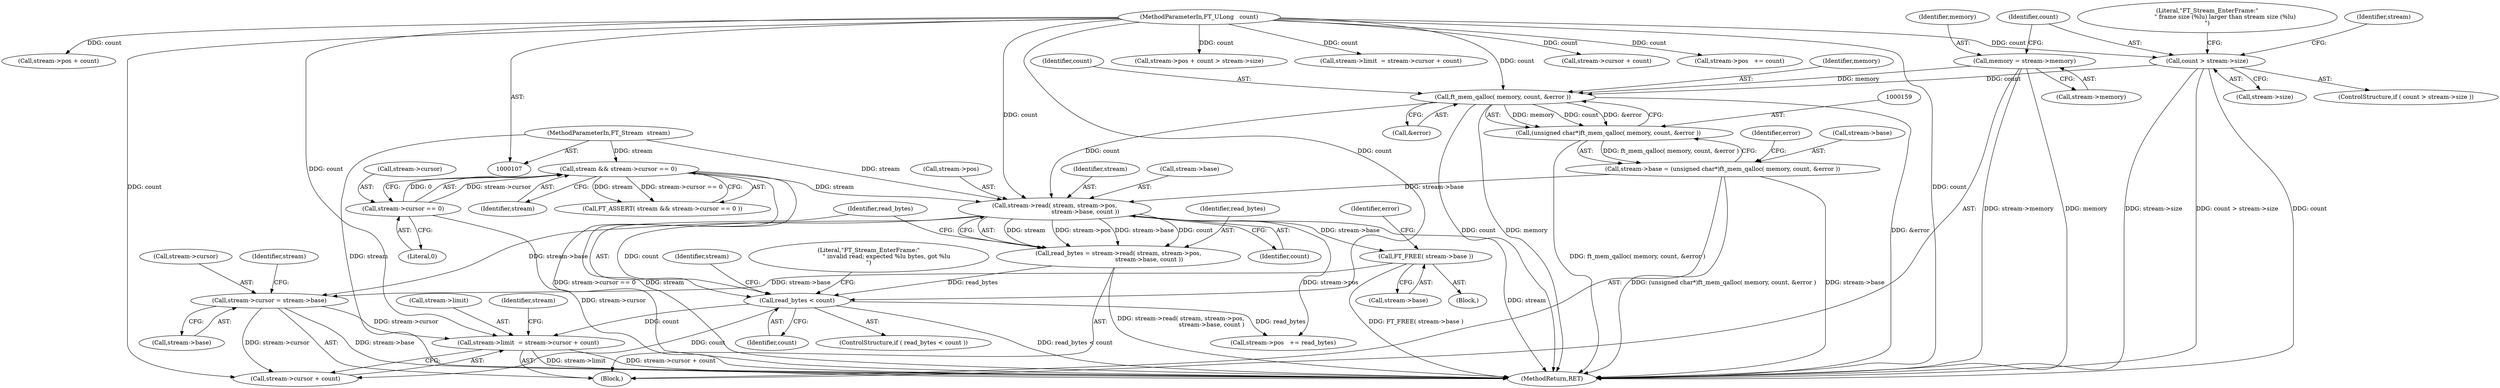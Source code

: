 digraph "0_savannah_45a3c76b547511fa9d97aca34b150a0663257375@integer" {
"1000204" [label="(Call,stream->limit  = stream->cursor + count)"];
"1000197" [label="(Call,stream->cursor = stream->base)"];
"1000190" [label="(Call,FT_FREE( stream->base ))"];
"1000170" [label="(Call,stream->read( stream, stream->pos,\n                                 stream->base, count ))"];
"1000117" [label="(Call,stream && stream->cursor == 0)"];
"1000108" [label="(MethodParameterIn,FT_Stream  stream)"];
"1000119" [label="(Call,stream->cursor == 0)"];
"1000154" [label="(Call,stream->base = (unsigned char*)ft_mem_qalloc( memory, count, &error ))"];
"1000158" [label="(Call,(unsigned char*)ft_mem_qalloc( memory, count, &error ))"];
"1000160" [label="(Call,ft_mem_qalloc( memory, count, &error ))"];
"1000130" [label="(Call,memory = stream->memory)"];
"1000136" [label="(Call,count > stream->size)"];
"1000109" [label="(MethodParameterIn,FT_ULong   count)"];
"1000180" [label="(Call,read_bytes < count)"];
"1000168" [label="(Call,read_bytes = stream->read( stream, stream->pos,\n                                 stream->base, count ))"];
"1000204" [label="(Call,stream->limit  = stream->cursor + count)"];
"1000120" [label="(Call,stream->cursor)"];
"1000109" [label="(MethodParameterIn,FT_ULong   count)"];
"1000137" [label="(Identifier,count)"];
"1000283" [label="(MethodReturn,RET)"];
"1000171" [label="(Identifier,stream)"];
"1000201" [label="(Call,stream->base)"];
"1000160" [label="(Call,ft_mem_qalloc( memory, count, &error ))"];
"1000162" [label="(Identifier,count)"];
"1000198" [label="(Call,stream->cursor)"];
"1000213" [label="(Call,stream->pos   += read_bytes)"];
"1000156" [label="(Identifier,stream)"];
"1000208" [label="(Call,stream->cursor + count)"];
"1000197" [label="(Call,stream->cursor = stream->base)"];
"1000180" [label="(Call,read_bytes < count)"];
"1000229" [label="(Call,stream->pos + count > stream->size)"];
"1000175" [label="(Call,stream->base)"];
"1000118" [label="(Identifier,stream)"];
"1000195" [label="(Identifier,error)"];
"1000178" [label="(Identifier,count)"];
"1000119" [label="(Call,stream->cursor == 0)"];
"1000266" [label="(Call,stream->limit  = stream->cursor + count)"];
"1000182" [label="(Identifier,count)"];
"1000270" [label="(Call,stream->cursor + count)"];
"1000275" [label="(Call,stream->pos   += count)"];
"1000181" [label="(Identifier,read_bytes)"];
"1000170" [label="(Call,stream->read( stream, stream->pos,\n                                 stream->base, count ))"];
"1000163" [label="(Call,&error)"];
"1000190" [label="(Call,FT_FREE( stream->base ))"];
"1000161" [label="(Identifier,memory)"];
"1000186" [label="(Literal,\"FT_Stream_EnterFrame:\"\n                   \" invalid read; expected %lu bytes, got %lu\n\")"];
"1000136" [label="(Call,count > stream->size)"];
"1000131" [label="(Identifier,memory)"];
"1000191" [label="(Call,stream->base)"];
"1000132" [label="(Call,stream->memory)"];
"1000166" [label="(Identifier,error)"];
"1000128" [label="(Block,)"];
"1000183" [label="(Block,)"];
"1000116" [label="(Call,FT_ASSERT( stream && stream->cursor == 0 ))"];
"1000123" [label="(Literal,0)"];
"1000158" [label="(Call,(unsigned char*)ft_mem_qalloc( memory, count, &error ))"];
"1000155" [label="(Call,stream->base)"];
"1000138" [label="(Call,stream->size)"];
"1000179" [label="(ControlStructure,if ( read_bytes < count ))"];
"1000199" [label="(Identifier,stream)"];
"1000206" [label="(Identifier,stream)"];
"1000154" [label="(Call,stream->base = (unsigned char*)ft_mem_qalloc( memory, count, &error ))"];
"1000172" [label="(Call,stream->pos)"];
"1000108" [label="(MethodParameterIn,FT_Stream  stream)"];
"1000215" [label="(Identifier,stream)"];
"1000230" [label="(Call,stream->pos + count)"];
"1000169" [label="(Identifier,read_bytes)"];
"1000205" [label="(Call,stream->limit)"];
"1000135" [label="(ControlStructure,if ( count > stream->size ))"];
"1000117" [label="(Call,stream && stream->cursor == 0)"];
"1000168" [label="(Call,read_bytes = stream->read( stream, stream->pos,\n                                 stream->base, count ))"];
"1000144" [label="(Literal,\"FT_Stream_EnterFrame:\"\n                   \" frame size (%lu) larger than stream size (%lu)\n\")"];
"1000130" [label="(Call,memory = stream->memory)"];
"1000204" -> "1000128"  [label="AST: "];
"1000204" -> "1000208"  [label="CFG: "];
"1000205" -> "1000204"  [label="AST: "];
"1000208" -> "1000204"  [label="AST: "];
"1000215" -> "1000204"  [label="CFG: "];
"1000204" -> "1000283"  [label="DDG: stream->cursor + count"];
"1000204" -> "1000283"  [label="DDG: stream->limit"];
"1000197" -> "1000204"  [label="DDG: stream->cursor"];
"1000180" -> "1000204"  [label="DDG: count"];
"1000109" -> "1000204"  [label="DDG: count"];
"1000197" -> "1000128"  [label="AST: "];
"1000197" -> "1000201"  [label="CFG: "];
"1000198" -> "1000197"  [label="AST: "];
"1000201" -> "1000197"  [label="AST: "];
"1000206" -> "1000197"  [label="CFG: "];
"1000197" -> "1000283"  [label="DDG: stream->base"];
"1000190" -> "1000197"  [label="DDG: stream->base"];
"1000170" -> "1000197"  [label="DDG: stream->base"];
"1000197" -> "1000208"  [label="DDG: stream->cursor"];
"1000190" -> "1000183"  [label="AST: "];
"1000190" -> "1000191"  [label="CFG: "];
"1000191" -> "1000190"  [label="AST: "];
"1000195" -> "1000190"  [label="CFG: "];
"1000190" -> "1000283"  [label="DDG: FT_FREE( stream->base )"];
"1000170" -> "1000190"  [label="DDG: stream->base"];
"1000170" -> "1000168"  [label="AST: "];
"1000170" -> "1000178"  [label="CFG: "];
"1000171" -> "1000170"  [label="AST: "];
"1000172" -> "1000170"  [label="AST: "];
"1000175" -> "1000170"  [label="AST: "];
"1000178" -> "1000170"  [label="AST: "];
"1000168" -> "1000170"  [label="CFG: "];
"1000170" -> "1000283"  [label="DDG: stream"];
"1000170" -> "1000168"  [label="DDG: stream"];
"1000170" -> "1000168"  [label="DDG: stream->pos"];
"1000170" -> "1000168"  [label="DDG: stream->base"];
"1000170" -> "1000168"  [label="DDG: count"];
"1000117" -> "1000170"  [label="DDG: stream"];
"1000108" -> "1000170"  [label="DDG: stream"];
"1000154" -> "1000170"  [label="DDG: stream->base"];
"1000160" -> "1000170"  [label="DDG: count"];
"1000109" -> "1000170"  [label="DDG: count"];
"1000170" -> "1000180"  [label="DDG: count"];
"1000170" -> "1000213"  [label="DDG: stream->pos"];
"1000117" -> "1000116"  [label="AST: "];
"1000117" -> "1000118"  [label="CFG: "];
"1000117" -> "1000119"  [label="CFG: "];
"1000118" -> "1000117"  [label="AST: "];
"1000119" -> "1000117"  [label="AST: "];
"1000116" -> "1000117"  [label="CFG: "];
"1000117" -> "1000283"  [label="DDG: stream"];
"1000117" -> "1000283"  [label="DDG: stream->cursor == 0"];
"1000117" -> "1000116"  [label="DDG: stream"];
"1000117" -> "1000116"  [label="DDG: stream->cursor == 0"];
"1000108" -> "1000117"  [label="DDG: stream"];
"1000119" -> "1000117"  [label="DDG: stream->cursor"];
"1000119" -> "1000117"  [label="DDG: 0"];
"1000108" -> "1000107"  [label="AST: "];
"1000108" -> "1000283"  [label="DDG: stream"];
"1000119" -> "1000123"  [label="CFG: "];
"1000120" -> "1000119"  [label="AST: "];
"1000123" -> "1000119"  [label="AST: "];
"1000119" -> "1000283"  [label="DDG: stream->cursor"];
"1000154" -> "1000128"  [label="AST: "];
"1000154" -> "1000158"  [label="CFG: "];
"1000155" -> "1000154"  [label="AST: "];
"1000158" -> "1000154"  [label="AST: "];
"1000166" -> "1000154"  [label="CFG: "];
"1000154" -> "1000283"  [label="DDG: stream->base"];
"1000154" -> "1000283"  [label="DDG: (unsigned char*)ft_mem_qalloc( memory, count, &error )"];
"1000158" -> "1000154"  [label="DDG: ft_mem_qalloc( memory, count, &error )"];
"1000158" -> "1000160"  [label="CFG: "];
"1000159" -> "1000158"  [label="AST: "];
"1000160" -> "1000158"  [label="AST: "];
"1000158" -> "1000283"  [label="DDG: ft_mem_qalloc( memory, count, &error )"];
"1000160" -> "1000158"  [label="DDG: memory"];
"1000160" -> "1000158"  [label="DDG: count"];
"1000160" -> "1000158"  [label="DDG: &error"];
"1000160" -> "1000163"  [label="CFG: "];
"1000161" -> "1000160"  [label="AST: "];
"1000162" -> "1000160"  [label="AST: "];
"1000163" -> "1000160"  [label="AST: "];
"1000160" -> "1000283"  [label="DDG: &error"];
"1000160" -> "1000283"  [label="DDG: count"];
"1000160" -> "1000283"  [label="DDG: memory"];
"1000130" -> "1000160"  [label="DDG: memory"];
"1000136" -> "1000160"  [label="DDG: count"];
"1000109" -> "1000160"  [label="DDG: count"];
"1000130" -> "1000128"  [label="AST: "];
"1000130" -> "1000132"  [label="CFG: "];
"1000131" -> "1000130"  [label="AST: "];
"1000132" -> "1000130"  [label="AST: "];
"1000137" -> "1000130"  [label="CFG: "];
"1000130" -> "1000283"  [label="DDG: stream->memory"];
"1000130" -> "1000283"  [label="DDG: memory"];
"1000136" -> "1000135"  [label="AST: "];
"1000136" -> "1000138"  [label="CFG: "];
"1000137" -> "1000136"  [label="AST: "];
"1000138" -> "1000136"  [label="AST: "];
"1000144" -> "1000136"  [label="CFG: "];
"1000156" -> "1000136"  [label="CFG: "];
"1000136" -> "1000283"  [label="DDG: stream->size"];
"1000136" -> "1000283"  [label="DDG: count > stream->size"];
"1000136" -> "1000283"  [label="DDG: count"];
"1000109" -> "1000136"  [label="DDG: count"];
"1000109" -> "1000107"  [label="AST: "];
"1000109" -> "1000283"  [label="DDG: count"];
"1000109" -> "1000180"  [label="DDG: count"];
"1000109" -> "1000208"  [label="DDG: count"];
"1000109" -> "1000229"  [label="DDG: count"];
"1000109" -> "1000230"  [label="DDG: count"];
"1000109" -> "1000266"  [label="DDG: count"];
"1000109" -> "1000270"  [label="DDG: count"];
"1000109" -> "1000275"  [label="DDG: count"];
"1000180" -> "1000179"  [label="AST: "];
"1000180" -> "1000182"  [label="CFG: "];
"1000181" -> "1000180"  [label="AST: "];
"1000182" -> "1000180"  [label="AST: "];
"1000186" -> "1000180"  [label="CFG: "];
"1000199" -> "1000180"  [label="CFG: "];
"1000180" -> "1000283"  [label="DDG: read_bytes < count"];
"1000168" -> "1000180"  [label="DDG: read_bytes"];
"1000180" -> "1000208"  [label="DDG: count"];
"1000180" -> "1000213"  [label="DDG: read_bytes"];
"1000168" -> "1000128"  [label="AST: "];
"1000169" -> "1000168"  [label="AST: "];
"1000181" -> "1000168"  [label="CFG: "];
"1000168" -> "1000283"  [label="DDG: stream->read( stream, stream->pos,\n                                 stream->base, count )"];
}
